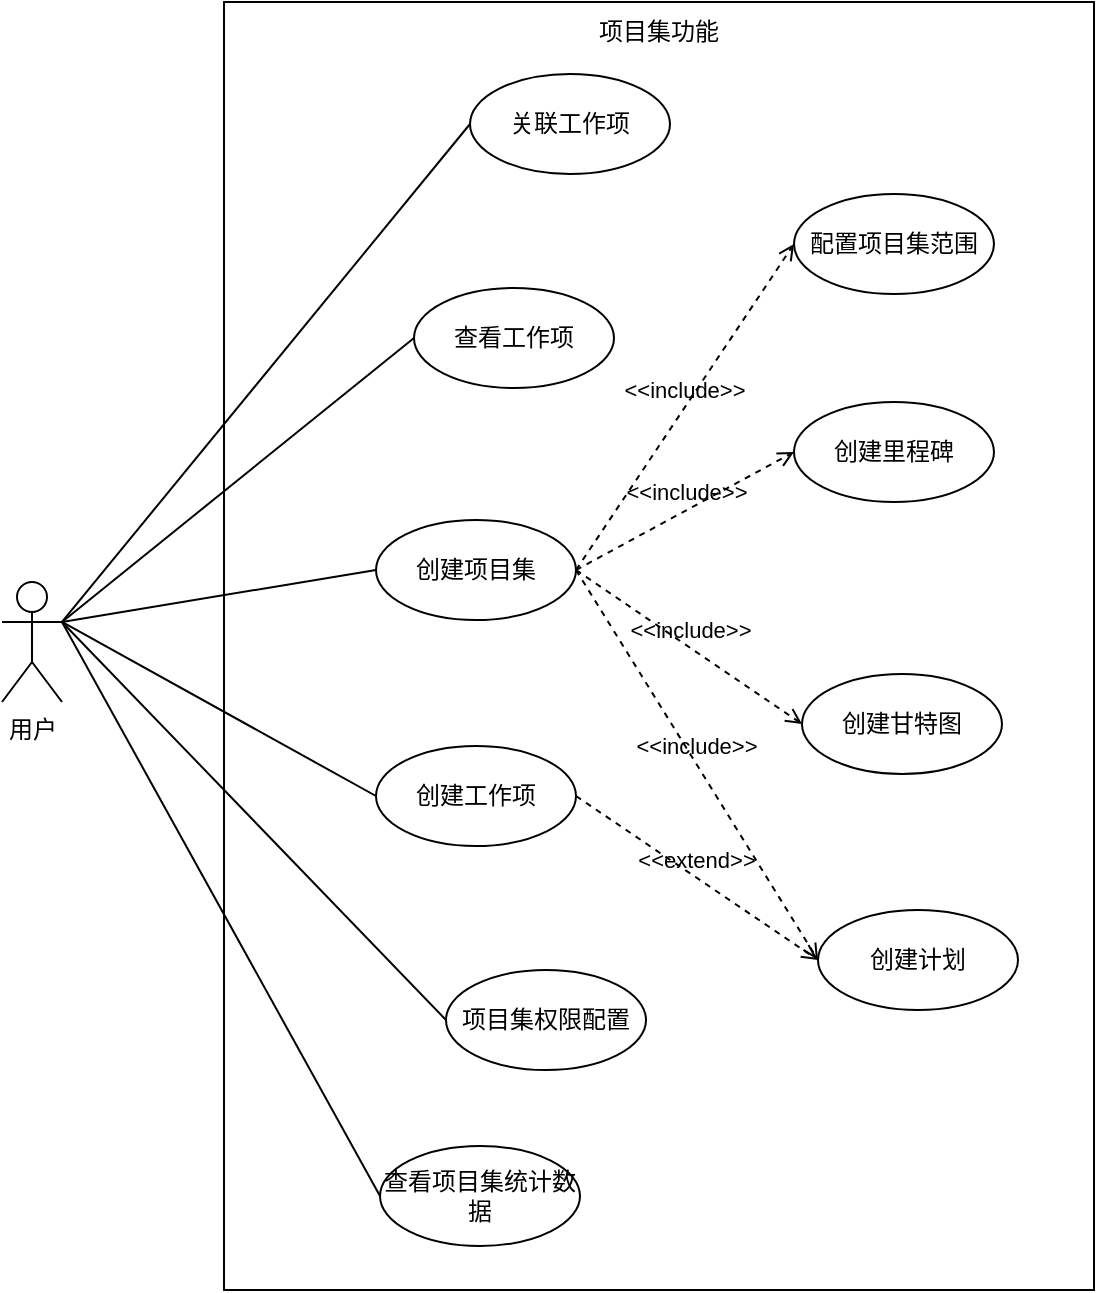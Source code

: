 <mxfile version="27.0.5">
  <diagram name="第 1 页" id="arUY8eHHDzS9g_M78714">
    <mxGraphModel dx="1234" dy="790" grid="0" gridSize="10" guides="1" tooltips="1" connect="1" arrows="1" fold="1" page="1" pageScale="1" pageWidth="827" pageHeight="1169" math="0" shadow="0">
      <root>
        <mxCell id="0" />
        <mxCell id="1" parent="0" />
        <mxCell id="iaG2qTNAKsXV_zvwA0-Y-1" value="用户" style="shape=umlActor;verticalLabelPosition=bottom;verticalAlign=top;html=1;" parent="1" vertex="1">
          <mxGeometry x="102" y="355" width="30" height="60" as="geometry" />
        </mxCell>
        <mxCell id="iaG2qTNAKsXV_zvwA0-Y-2" value="" style="rounded=0;whiteSpace=wrap;html=1;" parent="1" vertex="1">
          <mxGeometry x="213" y="65" width="435" height="644" as="geometry" />
        </mxCell>
        <mxCell id="iaG2qTNAKsXV_zvwA0-Y-3" value="项目集功能" style="text;html=1;align=center;verticalAlign=middle;whiteSpace=wrap;rounded=0;" parent="1" vertex="1">
          <mxGeometry x="381" y="65" width="99" height="30" as="geometry" />
        </mxCell>
        <mxCell id="iaG2qTNAKsXV_zvwA0-Y-4" value="创建里程碑" style="ellipse;whiteSpace=wrap;html=1;" parent="1" vertex="1">
          <mxGeometry x="498" y="265" width="100" height="50" as="geometry" />
        </mxCell>
        <mxCell id="iaG2qTNAKsXV_zvwA0-Y-11" value="创建项目集" style="ellipse;whiteSpace=wrap;html=1;" parent="1" vertex="1">
          <mxGeometry x="289" y="324" width="100" height="50" as="geometry" />
        </mxCell>
        <mxCell id="iaG2qTNAKsXV_zvwA0-Y-32" value="" style="endArrow=none;html=1;rounded=0;exitX=1;exitY=0.333;exitDx=0;exitDy=0;exitPerimeter=0;entryX=0;entryY=0.5;entryDx=0;entryDy=0;" parent="1" source="iaG2qTNAKsXV_zvwA0-Y-1" target="iaG2qTNAKsXV_zvwA0-Y-11" edge="1">
          <mxGeometry width="50" height="50" relative="1" as="geometry">
            <mxPoint x="148" y="198" as="sourcePoint" />
            <mxPoint x="240" y="164" as="targetPoint" />
          </mxGeometry>
        </mxCell>
        <mxCell id="iaG2qTNAKsXV_zvwA0-Y-55" value="创建甘特图" style="ellipse;whiteSpace=wrap;html=1;" parent="1" vertex="1">
          <mxGeometry x="502" y="401" width="100" height="50" as="geometry" />
        </mxCell>
        <mxCell id="iaG2qTNAKsXV_zvwA0-Y-56" value="创建计划" style="ellipse;whiteSpace=wrap;html=1;" parent="1" vertex="1">
          <mxGeometry x="510" y="519" width="100" height="50" as="geometry" />
        </mxCell>
        <mxCell id="iaG2qTNAKsXV_zvwA0-Y-57" value="项目集权限配置" style="ellipse;whiteSpace=wrap;html=1;" parent="1" vertex="1">
          <mxGeometry x="324" y="549" width="100" height="50" as="geometry" />
        </mxCell>
        <mxCell id="iaG2qTNAKsXV_zvwA0-Y-58" value="创建工作项" style="ellipse;whiteSpace=wrap;html=1;" parent="1" vertex="1">
          <mxGeometry x="289" y="437" width="100" height="50" as="geometry" />
        </mxCell>
        <mxCell id="iaG2qTNAKsXV_zvwA0-Y-59" value="关联工作项" style="ellipse;whiteSpace=wrap;html=1;" parent="1" vertex="1">
          <mxGeometry x="336" y="101" width="100" height="50" as="geometry" />
        </mxCell>
        <mxCell id="iaG2qTNAKsXV_zvwA0-Y-60" value="查看项目集统计数据" style="ellipse;whiteSpace=wrap;html=1;" parent="1" vertex="1">
          <mxGeometry x="291" y="637" width="100" height="50" as="geometry" />
        </mxCell>
        <mxCell id="iaG2qTNAKsXV_zvwA0-Y-61" value="查看工作项" style="ellipse;whiteSpace=wrap;html=1;" parent="1" vertex="1">
          <mxGeometry x="308" y="208" width="100" height="50" as="geometry" />
        </mxCell>
        <mxCell id="iaG2qTNAKsXV_zvwA0-Y-63" value="" style="endArrow=none;html=1;rounded=0;exitX=1;exitY=0.333;exitDx=0;exitDy=0;exitPerimeter=0;entryX=0;entryY=0.5;entryDx=0;entryDy=0;" parent="1" source="iaG2qTNAKsXV_zvwA0-Y-1" target="iaG2qTNAKsXV_zvwA0-Y-58" edge="1">
          <mxGeometry width="50" height="50" relative="1" as="geometry">
            <mxPoint x="142" y="385" as="sourcePoint" />
            <mxPoint x="232" y="199" as="targetPoint" />
          </mxGeometry>
        </mxCell>
        <mxCell id="iaG2qTNAKsXV_zvwA0-Y-64" value="" style="endArrow=none;html=1;rounded=0;exitX=1;exitY=0.333;exitDx=0;exitDy=0;exitPerimeter=0;entryX=0;entryY=0.5;entryDx=0;entryDy=0;" parent="1" source="iaG2qTNAKsXV_zvwA0-Y-1" target="iaG2qTNAKsXV_zvwA0-Y-61" edge="1">
          <mxGeometry width="50" height="50" relative="1" as="geometry">
            <mxPoint x="142" y="385" as="sourcePoint" />
            <mxPoint x="232" y="303" as="targetPoint" />
          </mxGeometry>
        </mxCell>
        <mxCell id="iaG2qTNAKsXV_zvwA0-Y-65" value="" style="endArrow=none;html=1;rounded=0;exitX=1;exitY=0.333;exitDx=0;exitDy=0;exitPerimeter=0;entryX=0;entryY=0.5;entryDx=0;entryDy=0;" parent="1" source="iaG2qTNAKsXV_zvwA0-Y-1" target="iaG2qTNAKsXV_zvwA0-Y-59" edge="1">
          <mxGeometry width="50" height="50" relative="1" as="geometry">
            <mxPoint x="142" y="385" as="sourcePoint" />
            <mxPoint x="235" y="395" as="targetPoint" />
          </mxGeometry>
        </mxCell>
        <mxCell id="iaG2qTNAKsXV_zvwA0-Y-66" value="" style="endArrow=none;html=1;rounded=0;exitX=1;exitY=0.333;exitDx=0;exitDy=0;exitPerimeter=0;entryX=0;entryY=0.5;entryDx=0;entryDy=0;" parent="1" source="iaG2qTNAKsXV_zvwA0-Y-1" target="iaG2qTNAKsXV_zvwA0-Y-57" edge="1">
          <mxGeometry width="50" height="50" relative="1" as="geometry">
            <mxPoint x="142" y="385" as="sourcePoint" />
            <mxPoint x="235" y="499" as="targetPoint" />
          </mxGeometry>
        </mxCell>
        <mxCell id="iaG2qTNAKsXV_zvwA0-Y-67" value="" style="endArrow=none;html=1;rounded=0;exitX=1;exitY=0.333;exitDx=0;exitDy=0;exitPerimeter=0;entryX=0;entryY=0.5;entryDx=0;entryDy=0;" parent="1" source="iaG2qTNAKsXV_zvwA0-Y-1" target="iaG2qTNAKsXV_zvwA0-Y-60" edge="1">
          <mxGeometry width="50" height="50" relative="1" as="geometry">
            <mxPoint x="142" y="385" as="sourcePoint" />
            <mxPoint x="235" y="581" as="targetPoint" />
          </mxGeometry>
        </mxCell>
        <mxCell id="iaG2qTNAKsXV_zvwA0-Y-68" value="&amp;lt;&amp;lt;include&amp;gt;&amp;gt;" style="html=1;verticalAlign=bottom;labelBackgroundColor=none;endArrow=open;endFill=0;dashed=1;rounded=0;exitX=1;exitY=0.5;exitDx=0;exitDy=0;entryX=0;entryY=0.5;entryDx=0;entryDy=0;" parent="1" source="iaG2qTNAKsXV_zvwA0-Y-11" target="iaG2qTNAKsXV_zvwA0-Y-4" edge="1">
          <mxGeometry width="160" relative="1" as="geometry">
            <mxPoint x="332" y="424" as="sourcePoint" />
            <mxPoint x="253" y="65" as="targetPoint" />
          </mxGeometry>
        </mxCell>
        <mxCell id="iaG2qTNAKsXV_zvwA0-Y-69" value="&amp;lt;&amp;lt;include&amp;gt;&amp;gt;" style="html=1;verticalAlign=bottom;labelBackgroundColor=none;endArrow=open;endFill=0;dashed=1;rounded=0;exitX=1;exitY=0.5;exitDx=0;exitDy=0;entryX=0;entryY=0.5;entryDx=0;entryDy=0;" parent="1" source="iaG2qTNAKsXV_zvwA0-Y-11" target="iaG2qTNAKsXV_zvwA0-Y-55" edge="1">
          <mxGeometry width="160" relative="1" as="geometry">
            <mxPoint x="332" y="199" as="sourcePoint" />
            <mxPoint x="436" y="166" as="targetPoint" />
          </mxGeometry>
        </mxCell>
        <mxCell id="iaG2qTNAKsXV_zvwA0-Y-70" value="&amp;lt;&amp;lt;include&amp;gt;&amp;gt;" style="html=1;verticalAlign=bottom;labelBackgroundColor=none;endArrow=open;endFill=0;dashed=1;rounded=0;exitX=1;exitY=0.5;exitDx=0;exitDy=0;entryX=0;entryY=0.5;entryDx=0;entryDy=0;" parent="1" source="iaG2qTNAKsXV_zvwA0-Y-11" target="iaG2qTNAKsXV_zvwA0-Y-56" edge="1">
          <mxGeometry width="160" relative="1" as="geometry">
            <mxPoint x="332" y="199" as="sourcePoint" />
            <mxPoint x="436" y="242" as="targetPoint" />
          </mxGeometry>
        </mxCell>
        <mxCell id="iaG2qTNAKsXV_zvwA0-Y-71" value="&amp;lt;&amp;lt;extend&amp;gt;&amp;gt;" style="html=1;verticalAlign=bottom;labelBackgroundColor=none;endArrow=open;endFill=0;dashed=1;rounded=0;exitX=1;exitY=0.5;exitDx=0;exitDy=0;entryX=0;entryY=0.5;entryDx=0;entryDy=0;" parent="1" source="iaG2qTNAKsXV_zvwA0-Y-58" target="iaG2qTNAKsXV_zvwA0-Y-56" edge="1">
          <mxGeometry width="160" relative="1" as="geometry">
            <mxPoint x="332" y="424" as="sourcePoint" />
            <mxPoint x="492" y="424" as="targetPoint" />
          </mxGeometry>
        </mxCell>
        <mxCell id="iaG2qTNAKsXV_zvwA0-Y-73" value="配置项目集范围" style="ellipse;whiteSpace=wrap;html=1;" parent="1" vertex="1">
          <mxGeometry x="498" y="161" width="100" height="50" as="geometry" />
        </mxCell>
        <mxCell id="iaG2qTNAKsXV_zvwA0-Y-74" value="&amp;lt;&amp;lt;include&amp;gt;&amp;gt;" style="html=1;verticalAlign=bottom;labelBackgroundColor=none;endArrow=open;endFill=0;dashed=1;rounded=0;exitX=1;exitY=0.5;exitDx=0;exitDy=0;entryX=0;entryY=0.5;entryDx=0;entryDy=0;" parent="1" source="iaG2qTNAKsXV_zvwA0-Y-11" target="iaG2qTNAKsXV_zvwA0-Y-73" edge="1">
          <mxGeometry width="160" relative="1" as="geometry">
            <mxPoint x="332" y="348" as="sourcePoint" />
            <mxPoint x="434" y="291" as="targetPoint" />
          </mxGeometry>
        </mxCell>
      </root>
    </mxGraphModel>
  </diagram>
</mxfile>
